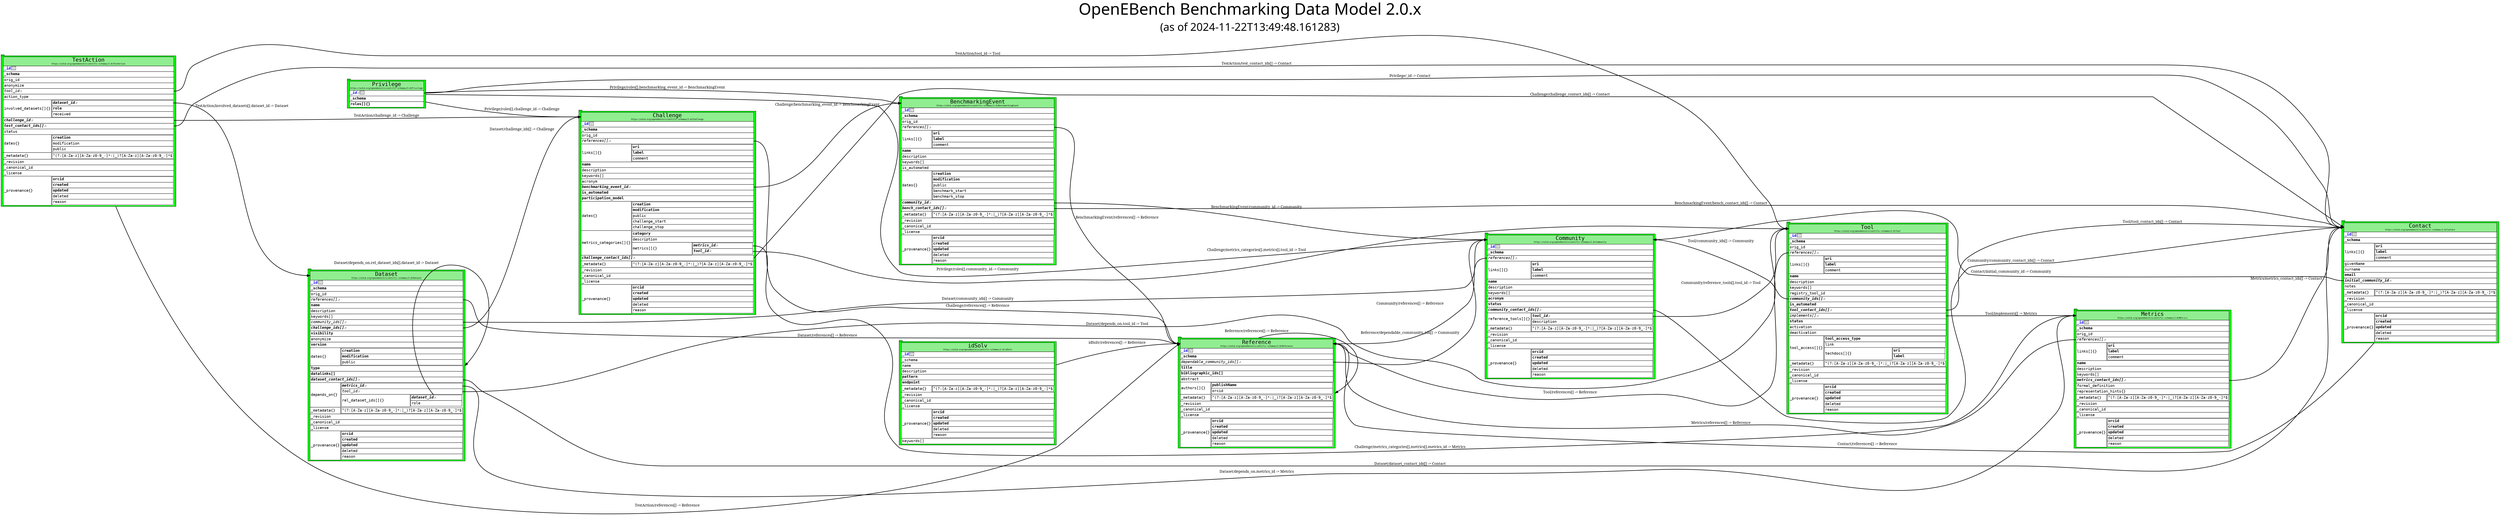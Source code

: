 
digraph schemas {
	graph[ rankdir=LR, ranksep=2, fontsize=60, fontname="Sans-Serif", labelloc=t, label=< OpenEBench Benchmarking Data Model 2.0.x <br/> <font point-size="40">(as of 2024-11-22T13:49:48.161283)</font> >  ];
	node [shape=tab, style=filled, fillcolor="green"];
	edge [penwidth=2, fontname="Serif"];
	s0 [tooltip=<Bibliographic reference concept (OpenEBench Benchmarking Data Model schemas)> label=<

<FONT FACE="Monospace">
<TABLE BORDER="0" CELLBORDER="1" CELLSPACING="0" BGCOLOR="white">
	<TR>
		<TD COLSPAN="2" ALIGN="CENTER" PORT="schema" BGCOLOR="lightgreen"><FONT POINT-SIZE="20">Reference</FONT><BR/><FONT POINT-SIZE="8">https://w3id.org/openebench/scientific-schemas/2.0/Reference</FONT></TD>
	</TR>
	<TR>
		<TD ALIGN="LEFT" PORT="a6526f25fbdfbb2678bba3fbc087623f3edb7400" COLSPAN="2"><B><FONT COLOR="BLUE">_id</FONT></B>🔑</TD>

	</TR>
	<TR>
		<TD ALIGN="LEFT" PORT="897345305386c908195d73766146bf456c4afa73" COLSPAN="2"><B>_schema</B></TD>

	</TR>
	<TR>
		<TD ALIGN="LEFT" PORT="a0d43225dbaf165d330ad402c94c9e952bc94d1a" COLSPAN="2"><I>dependable_community_ids[]</I>⎇</TD>

	</TR>
	<TR>
		<TD ALIGN="LEFT" PORT="3c6de1b7dd91465d437ef415f94f36afc1fbc8a8" COLSPAN="2"><B>title</B></TD>

	</TR>
	<TR>
		<TD ALIGN="LEFT" PORT="bc0e6cb7503293bbf803d489cf582132e8a9ddc3" COLSPAN="2"><B>bibliographic_ids[]</B></TD>

	</TR>
	<TR>
		<TD ALIGN="LEFT" PORT="ec3ec33367ae71405e35bd1b8b9135d59e173c1a" COLSPAN="2">abstract</TD>

	</TR>
	<TR>

		<TD ALIGN="LEFT" PORT="9ed5229656b1a6f69aa66ee2f158ee85f18884e3">authors[]{}</TD>
		<TD BORDER="0"><TABLE BORDER="0" CELLBORDER="1" CELLSPACING="0">
	<TR>
		<TD ALIGN="LEFT" PORT="052c82ab05b81fa4f9dd9d53750003d1e5f55766" COLSPAN="2"><B>publishName</B></TD>

	</TR>
	<TR>
		<TD ALIGN="LEFT" PORT="414a83723f786bf2e288175e502db453fa6ec3a2" COLSPAN="2">orcid</TD>
	</TR>
</TABLE></TD>

	</TR>
	<TR>

		<TD ALIGN="LEFT" PORT="f9c3cd13a7594ae0b3e7c5f757c69c929cc7935d">_metadata{}</TD>
		<TD BORDER="0"><TABLE BORDER="0" CELLBORDER="1" CELLSPACING="0">
	<TR>
		<TD ALIGN="LEFT" PORT="3145037cf1c7a0f1e063153c1edcfff754bdd957" COLSPAN="2">^(?:[A-Za-z][A-Za-z0-9_-]*:|_)?[A-Za-z][A-Za-z0-9_-]*$</TD>
	</TR>
</TABLE></TD>

	</TR>
	<TR>
		<TD ALIGN="LEFT" PORT="b793814e4536ca66c5b8378ac8255eb00347942f" COLSPAN="2">_revision</TD>

	</TR>
	<TR>
		<TD ALIGN="LEFT" PORT="abeca793c5a7d6f7ba865a1e52981b8f286608d7" COLSPAN="2">_canonical_id</TD>

	</TR>
	<TR>
		<TD ALIGN="LEFT" PORT="6583064e7b505b87112276e4c74c86f5af0e5a7f" COLSPAN="2">_license</TD>

	</TR>
	<TR>

		<TD ALIGN="LEFT" PORT="4c6690a6b373763f837e9fbc69fe8ee9c3547e91">_provenance{}</TD>
		<TD BORDER="0"><TABLE BORDER="0" CELLBORDER="1" CELLSPACING="0">
	<TR>
		<TD ALIGN="LEFT" PORT="78ea90d5695fac96110e370d940efdb3000c3410" COLSPAN="2"><B>orcid</B></TD>

	</TR>
	<TR>
		<TD ALIGN="LEFT" PORT="edd01c8eef46db0a59c84980900c442c70f73b53" COLSPAN="2"><B>created</B></TD>

	</TR>
	<TR>
		<TD ALIGN="LEFT" PORT="f375f932c65a2516d11ffc073288ed6826438d2a" COLSPAN="2"><B>updated</B></TD>

	</TR>
	<TR>
		<TD ALIGN="LEFT" PORT="464e55d7e9c290f0eafa681ce46c6680e2c95c3c" COLSPAN="2">deleted</TD>

	</TR>
	<TR>
		<TD ALIGN="LEFT" PORT="1ff0d275b236e304b8fa8eb59ea5626f7c2071c6" COLSPAN="2">reason</TD>
	</TR>
</TABLE></TD>
	</TR>
</TABLE></FONT>
>];
	s1 [tooltip=<Dataset concept (OpenEBench Benchmarking Data Model schemas)> label=<

<FONT FACE="Monospace">
<TABLE BORDER="0" CELLBORDER="1" CELLSPACING="0" BGCOLOR="white">
	<TR>
		<TD COLSPAN="2" ALIGN="CENTER" PORT="schema" BGCOLOR="lightgreen"><FONT POINT-SIZE="20">Dataset</FONT><BR/><FONT POINT-SIZE="8">https://w3id.org/openebench/scientific-schemas/2.0/Dataset</FONT></TD>
	</TR>
	<TR>
		<TD ALIGN="LEFT" PORT="a6526f25fbdfbb2678bba3fbc087623f3edb7400" COLSPAN="2"><B><FONT COLOR="BLUE">_id</FONT></B>🔑</TD>

	</TR>
	<TR>
		<TD ALIGN="LEFT" PORT="897345305386c908195d73766146bf456c4afa73" COLSPAN="2"><B>_schema</B></TD>

	</TR>
	<TR>
		<TD ALIGN="LEFT" PORT="30441c468f1d2488efd5ee127d43ef666d4d9bb0" COLSPAN="2">orig_id</TD>

	</TR>
	<TR>
		<TD ALIGN="LEFT" PORT="c39a15eca335bf7d46851d0191f072729b2dc3ba" COLSPAN="2"><I>references[]</I>⎇</TD>

	</TR>
	<TR>
		<TD ALIGN="LEFT" PORT="6ae999552a0d2dca14d62e2bc8b764d377b1dd6c" COLSPAN="2"><B>name</B></TD>

	</TR>
	<TR>
		<TD ALIGN="LEFT" PORT="cb329146a0dd0d566b0628744d67936558741ffa" COLSPAN="2">description</TD>

	</TR>
	<TR>
		<TD ALIGN="LEFT" PORT="e7a192d252351f64694d9a66ffeda6a1ed5d8869" COLSPAN="2">keywords[]</TD>

	</TR>
	<TR>
		<TD ALIGN="LEFT" PORT="a000d7838c58386e5ce0aa9bd1ed6e31945af038" COLSPAN="2"><I>community_ids[]</I>⎇</TD>

	</TR>
	<TR>
		<TD ALIGN="LEFT" PORT="c71e19113ad60db1f60739e65eb2e50b33abbace" COLSPAN="2"><B><I>challenge_ids[]</I></B>⎇</TD>

	</TR>
	<TR>
		<TD ALIGN="LEFT" PORT="70ef4adb6243a8757f5ac77a5cae9a726f406b98" COLSPAN="2"><B>visibility</B></TD>

	</TR>
	<TR>
		<TD ALIGN="LEFT" PORT="ebc418d023d1bedf828eadae2fcb62daf74df7cf" COLSPAN="2">anonymize</TD>

	</TR>
	<TR>
		<TD ALIGN="LEFT" PORT="c692273deb2772da307ffe37041fef77bf4baa97" COLSPAN="2"><B>version</B></TD>

	</TR>
	<TR>

		<TD ALIGN="LEFT" PORT="c09a2565eb3e551d0b33b3f5111b7fd0b90263f4">dates{}</TD>
		<TD BORDER="0"><TABLE BORDER="0" CELLBORDER="1" CELLSPACING="0">
	<TR>
		<TD ALIGN="LEFT" PORT="9b2aac80fdd03e80812740a9017e10253aee4315" COLSPAN="2"><B>creation</B></TD>

	</TR>
	<TR>
		<TD ALIGN="LEFT" PORT="a273fcca90b9effb5bf6a680e3cc8fdd024e5b14" COLSPAN="2"><B>modification</B></TD>

	</TR>
	<TR>
		<TD ALIGN="LEFT" PORT="bf8ff3c4a7e587f7ff90b6421810365bf58a078f" COLSPAN="2">public</TD>
	</TR>
</TABLE></TD>

	</TR>
	<TR>
		<TD ALIGN="LEFT" PORT="d0a3e7f81a9885e99049d1cae0336d269d5e47a9" COLSPAN="2"><B>type</B></TD>

	</TR>
	<TR>
		<TD ALIGN="LEFT" PORT="742808d5247eb4fc92e35717d5ff302cb6ee73ac" COLSPAN="2"><B>datalinks[]</B></TD>

	</TR>
	<TR>
		<TD ALIGN="LEFT" PORT="8b432edbbabc899fd0876bd36b7a73e9ec64a259" COLSPAN="2"><B><I>dataset_contact_ids[]</I></B>⎇</TD>

	</TR>
	<TR>

		<TD ALIGN="LEFT" PORT="0cb4f09a238f2a12115366c6de3f3a20d777cc6c">depends_on{}</TD>
		<TD BORDER="0"><TABLE BORDER="0" CELLBORDER="1" CELLSPACING="0">
	<TR>
		<TD ALIGN="LEFT" PORT="8a3e7ca7c2ed848734f80584b6ee62dc2b2bea55" COLSPAN="2"><B><I>metrics_id</I></B>⎇</TD>

	</TR>
	<TR>
		<TD ALIGN="LEFT" PORT="17e6cf4775729bf7dc0194921b0bb931400b2b28" COLSPAN="2"><I>tool_id</I>⎇</TD>

	</TR>
	<TR>

		<TD ALIGN="LEFT" PORT="4c0bb05a2c9a75e6e9c6cfe50118b7dc266a042c">rel_dataset_ids[]{}</TD>
		<TD BORDER="0"><TABLE BORDER="0" CELLBORDER="1" CELLSPACING="0">
	<TR>
		<TD ALIGN="LEFT" PORT="6cf5d36b3e1d9f63cfb89f7f2e63933d27ffbc21" COLSPAN="2"><B><I>dataset_id</I></B>⎇</TD>

	</TR>
	<TR>
		<TD ALIGN="LEFT" PORT="f259d888cf0cd2cae7d180777354c6e0399ae25b" COLSPAN="2">role</TD>
	</TR>
</TABLE></TD>
	</TR>
</TABLE></TD>

	</TR>
	<TR>

		<TD ALIGN="LEFT" PORT="f9c3cd13a7594ae0b3e7c5f757c69c929cc7935d">_metadata{}</TD>
		<TD BORDER="0"><TABLE BORDER="0" CELLBORDER="1" CELLSPACING="0">
	<TR>
		<TD ALIGN="LEFT" PORT="3145037cf1c7a0f1e063153c1edcfff754bdd957" COLSPAN="2">^(?:[A-Za-z][A-Za-z0-9_-]*:|_)?[A-Za-z][A-Za-z0-9_-]*$</TD>
	</TR>
</TABLE></TD>

	</TR>
	<TR>
		<TD ALIGN="LEFT" PORT="b793814e4536ca66c5b8378ac8255eb00347942f" COLSPAN="2">_revision</TD>

	</TR>
	<TR>
		<TD ALIGN="LEFT" PORT="abeca793c5a7d6f7ba865a1e52981b8f286608d7" COLSPAN="2">_canonical_id</TD>

	</TR>
	<TR>
		<TD ALIGN="LEFT" PORT="6583064e7b505b87112276e4c74c86f5af0e5a7f" COLSPAN="2">_license</TD>

	</TR>
	<TR>

		<TD ALIGN="LEFT" PORT="4c6690a6b373763f837e9fbc69fe8ee9c3547e91">_provenance{}</TD>
		<TD BORDER="0"><TABLE BORDER="0" CELLBORDER="1" CELLSPACING="0">
	<TR>
		<TD ALIGN="LEFT" PORT="78ea90d5695fac96110e370d940efdb3000c3410" COLSPAN="2"><B>orcid</B></TD>

	</TR>
	<TR>
		<TD ALIGN="LEFT" PORT="edd01c8eef46db0a59c84980900c442c70f73b53" COLSPAN="2"><B>created</B></TD>

	</TR>
	<TR>
		<TD ALIGN="LEFT" PORT="f375f932c65a2516d11ffc073288ed6826438d2a" COLSPAN="2"><B>updated</B></TD>

	</TR>
	<TR>
		<TD ALIGN="LEFT" PORT="464e55d7e9c290f0eafa681ce46c6680e2c95c3c" COLSPAN="2">deleted</TD>

	</TR>
	<TR>
		<TD ALIGN="LEFT" PORT="1ff0d275b236e304b8fa8eb59ea5626f7c2071c6" COLSPAN="2">reason</TD>
	</TR>
</TABLE></TD>
	</TR>
</TABLE></FONT>
>];
	s2 [tooltip=<Abstract definition of any operation (implemented by a Tool) applied to a dataset> label=<

<FONT FACE="Monospace">
<TABLE BORDER="0" CELLBORDER="1" CELLSPACING="0" BGCOLOR="white">
	<TR>
		<TD COLSPAN="2" ALIGN="CENTER" PORT="schema" BGCOLOR="lightgreen"><FONT POINT-SIZE="20">Metrics</FONT><BR/><FONT POINT-SIZE="8">https://w3id.org/openebench/scientific-schemas/2.0/Metrics</FONT></TD>
	</TR>
	<TR>
		<TD ALIGN="LEFT" PORT="a6526f25fbdfbb2678bba3fbc087623f3edb7400" COLSPAN="2"><B><FONT COLOR="BLUE">_id</FONT></B>🔑</TD>

	</TR>
	<TR>
		<TD ALIGN="LEFT" PORT="897345305386c908195d73766146bf456c4afa73" COLSPAN="2"><B>_schema</B></TD>

	</TR>
	<TR>
		<TD ALIGN="LEFT" PORT="30441c468f1d2488efd5ee127d43ef666d4d9bb0" COLSPAN="2">orig_id</TD>

	</TR>
	<TR>
		<TD ALIGN="LEFT" PORT="c39a15eca335bf7d46851d0191f072729b2dc3ba" COLSPAN="2"><I>references[]</I>⎇</TD>

	</TR>
	<TR>

		<TD ALIGN="LEFT" PORT="76e907d22e6b4cd156a7680ff8dc2c10ed546ec0">links[]{}</TD>
		<TD BORDER="0"><TABLE BORDER="0" CELLBORDER="1" CELLSPACING="0">
	<TR>
		<TD ALIGN="LEFT" PORT="14a00c6ca3af63c1956875e601d78b382b865b4b" COLSPAN="2"><B>uri</B></TD>

	</TR>
	<TR>
		<TD ALIGN="LEFT" PORT="28a92bc708df9017bf774eeafecf6829f78e0509" COLSPAN="2"><B>label</B></TD>

	</TR>
	<TR>
		<TD ALIGN="LEFT" PORT="3fbe026d736e62987cbc9300bfcfe3af67ed0fa9" COLSPAN="2">comment</TD>
	</TR>
</TABLE></TD>

	</TR>
	<TR>
		<TD ALIGN="LEFT" PORT="6ae999552a0d2dca14d62e2bc8b764d377b1dd6c" COLSPAN="2"><B>name</B></TD>

	</TR>
	<TR>
		<TD ALIGN="LEFT" PORT="cb329146a0dd0d566b0628744d67936558741ffa" COLSPAN="2">description</TD>

	</TR>
	<TR>
		<TD ALIGN="LEFT" PORT="e7a192d252351f64694d9a66ffeda6a1ed5d8869" COLSPAN="2">keywords[]</TD>

	</TR>
	<TR>
		<TD ALIGN="LEFT" PORT="fdc4dabd062fc123464af2b8a1cb25aef1b341e2" COLSPAN="2"><B><I>metrics_contact_ids[]</I></B>⎇</TD>

	</TR>
	<TR>
		<TD ALIGN="LEFT" PORT="14bcc98c6a93ea880229b6c152855b8054de2301" COLSPAN="2">formal_definition</TD>

	</TR>
	<TR>
		<TD ALIGN="LEFT" PORT="55d1bf45c8de9ee16f3a3199935c017c6781f420" COLSPAN="2">representation_hints{}</TD>

	</TR>
	<TR>

		<TD ALIGN="LEFT" PORT="f9c3cd13a7594ae0b3e7c5f757c69c929cc7935d">_metadata{}</TD>
		<TD BORDER="0"><TABLE BORDER="0" CELLBORDER="1" CELLSPACING="0">
	<TR>
		<TD ALIGN="LEFT" PORT="3145037cf1c7a0f1e063153c1edcfff754bdd957" COLSPAN="2">^(?:[A-Za-z][A-Za-z0-9_-]*:|_)?[A-Za-z][A-Za-z0-9_-]*$</TD>
	</TR>
</TABLE></TD>

	</TR>
	<TR>
		<TD ALIGN="LEFT" PORT="b793814e4536ca66c5b8378ac8255eb00347942f" COLSPAN="2">_revision</TD>

	</TR>
	<TR>
		<TD ALIGN="LEFT" PORT="abeca793c5a7d6f7ba865a1e52981b8f286608d7" COLSPAN="2">_canonical_id</TD>

	</TR>
	<TR>
		<TD ALIGN="LEFT" PORT="6583064e7b505b87112276e4c74c86f5af0e5a7f" COLSPAN="2">_license</TD>

	</TR>
	<TR>

		<TD ALIGN="LEFT" PORT="4c6690a6b373763f837e9fbc69fe8ee9c3547e91">_provenance{}</TD>
		<TD BORDER="0"><TABLE BORDER="0" CELLBORDER="1" CELLSPACING="0">
	<TR>
		<TD ALIGN="LEFT" PORT="78ea90d5695fac96110e370d940efdb3000c3410" COLSPAN="2"><B>orcid</B></TD>

	</TR>
	<TR>
		<TD ALIGN="LEFT" PORT="edd01c8eef46db0a59c84980900c442c70f73b53" COLSPAN="2"><B>created</B></TD>

	</TR>
	<TR>
		<TD ALIGN="LEFT" PORT="f375f932c65a2516d11ffc073288ed6826438d2a" COLSPAN="2"><B>updated</B></TD>

	</TR>
	<TR>
		<TD ALIGN="LEFT" PORT="464e55d7e9c290f0eafa681ce46c6680e2c95c3c" COLSPAN="2">deleted</TD>

	</TR>
	<TR>
		<TD ALIGN="LEFT" PORT="1ff0d275b236e304b8fa8eb59ea5626f7c2071c6" COLSPAN="2">reason</TD>
	</TR>
</TABLE></TD>
	</TR>
</TABLE></FONT>
>];
	s3 [tooltip=<Test Action concept (OpenEBench Benchmarking Data Model schemas)> label=<

<FONT FACE="Monospace">
<TABLE BORDER="0" CELLBORDER="1" CELLSPACING="0" BGCOLOR="white">
	<TR>
		<TD COLSPAN="2" ALIGN="CENTER" PORT="schema" BGCOLOR="lightgreen"><FONT POINT-SIZE="20">TestAction</FONT><BR/><FONT POINT-SIZE="8">https://w3id.org/openebench/scientific-schemas/2.0/TestAction</FONT></TD>
	</TR>
	<TR>
		<TD ALIGN="LEFT" PORT="a6526f25fbdfbb2678bba3fbc087623f3edb7400" COLSPAN="2"><B><FONT COLOR="BLUE">_id</FONT></B>🔑</TD>

	</TR>
	<TR>
		<TD ALIGN="LEFT" PORT="897345305386c908195d73766146bf456c4afa73" COLSPAN="2"><B>_schema</B></TD>

	</TR>
	<TR>
		<TD ALIGN="LEFT" PORT="30441c468f1d2488efd5ee127d43ef666d4d9bb0" COLSPAN="2">orig_id</TD>

	</TR>
	<TR>
		<TD ALIGN="LEFT" PORT="ebc418d023d1bedf828eadae2fcb62daf74df7cf" COLSPAN="2">anonymize</TD>

	</TR>
	<TR>
		<TD ALIGN="LEFT" PORT="3bf5b1016a384916073184f99b79e30358e17b70" COLSPAN="2"><I>tool_id</I>⎇</TD>

	</TR>
	<TR>
		<TD ALIGN="LEFT" PORT="11db75ea5697b4c806aedc073928a98e8dff594c" COLSPAN="2">action_type</TD>

	</TR>
	<TR>

		<TD ALIGN="LEFT" PORT="40ae789c4550f9b85e680d7427d955c7b07a2640">involved_datasets[]{}</TD>
		<TD BORDER="0"><TABLE BORDER="0" CELLBORDER="1" CELLSPACING="0">
	<TR>
		<TD ALIGN="LEFT" PORT="f4efc1aa77f68666528083fa796defcaad240e80" COLSPAN="2"><B><I>dataset_id</I></B>⎇</TD>

	</TR>
	<TR>
		<TD ALIGN="LEFT" PORT="a99108dd53cbbd93ea1483bd71065daa763ad3f7" COLSPAN="2"><B>role</B></TD>

	</TR>
	<TR>
		<TD ALIGN="LEFT" PORT="857de86cfac68053cf270ccea1c444bf5a21ab25" COLSPAN="2">received</TD>
	</TR>
</TABLE></TD>

	</TR>
	<TR>
		<TD ALIGN="LEFT" PORT="5f31455ad09ea6a836a06871b7ac59e8ea30cacd" COLSPAN="2"><B><I>challenge_id</I></B>⎇</TD>

	</TR>
	<TR>
		<TD ALIGN="LEFT" PORT="d92969e34debec47c6d4cf68a9207a242e093722" COLSPAN="2"><B><I>test_contact_ids[]</I></B>⎇</TD>

	</TR>
	<TR>
		<TD ALIGN="LEFT" PORT="48a3661d846478fa991a825ebd10b78671444b5b" COLSPAN="2">status</TD>

	</TR>
	<TR>

		<TD ALIGN="LEFT" PORT="c09a2565eb3e551d0b33b3f5111b7fd0b90263f4">dates{}</TD>
		<TD BORDER="0"><TABLE BORDER="0" CELLBORDER="1" CELLSPACING="0">
	<TR>
		<TD ALIGN="LEFT" PORT="9b2aac80fdd03e80812740a9017e10253aee4315" COLSPAN="2"><B>creation</B></TD>

	</TR>
	<TR>
		<TD ALIGN="LEFT" PORT="a273fcca90b9effb5bf6a680e3cc8fdd024e5b14" COLSPAN="2">modification</TD>

	</TR>
	<TR>
		<TD ALIGN="LEFT" PORT="bf8ff3c4a7e587f7ff90b6421810365bf58a078f" COLSPAN="2">public</TD>
	</TR>
</TABLE></TD>

	</TR>
	<TR>

		<TD ALIGN="LEFT" PORT="f9c3cd13a7594ae0b3e7c5f757c69c929cc7935d">_metadata{}</TD>
		<TD BORDER="0"><TABLE BORDER="0" CELLBORDER="1" CELLSPACING="0">
	<TR>
		<TD ALIGN="LEFT" PORT="3145037cf1c7a0f1e063153c1edcfff754bdd957" COLSPAN="2">^(?:[A-Za-z][A-Za-z0-9_-]*:|_)?[A-Za-z][A-Za-z0-9_-]*$</TD>
	</TR>
</TABLE></TD>

	</TR>
	<TR>
		<TD ALIGN="LEFT" PORT="b793814e4536ca66c5b8378ac8255eb00347942f" COLSPAN="2">_revision</TD>

	</TR>
	<TR>
		<TD ALIGN="LEFT" PORT="abeca793c5a7d6f7ba865a1e52981b8f286608d7" COLSPAN="2">_canonical_id</TD>

	</TR>
	<TR>
		<TD ALIGN="LEFT" PORT="6583064e7b505b87112276e4c74c86f5af0e5a7f" COLSPAN="2">_license</TD>

	</TR>
	<TR>

		<TD ALIGN="LEFT" PORT="4c6690a6b373763f837e9fbc69fe8ee9c3547e91">_provenance{}</TD>
		<TD BORDER="0"><TABLE BORDER="0" CELLBORDER="1" CELLSPACING="0">
	<TR>
		<TD ALIGN="LEFT" PORT="78ea90d5695fac96110e370d940efdb3000c3410" COLSPAN="2"><B>orcid</B></TD>

	</TR>
	<TR>
		<TD ALIGN="LEFT" PORT="edd01c8eef46db0a59c84980900c442c70f73b53" COLSPAN="2"><B>created</B></TD>

	</TR>
	<TR>
		<TD ALIGN="LEFT" PORT="f375f932c65a2516d11ffc073288ed6826438d2a" COLSPAN="2"><B>updated</B></TD>

	</TR>
	<TR>
		<TD ALIGN="LEFT" PORT="464e55d7e9c290f0eafa681ce46c6680e2c95c3c" COLSPAN="2">deleted</TD>

	</TR>
	<TR>
		<TD ALIGN="LEFT" PORT="1ff0d275b236e304b8fa8eb59ea5626f7c2071c6" COLSPAN="2">reason</TD>
	</TR>
</TABLE></TD>
	</TR>
</TABLE></FONT>
>];
	s4 [tooltip=<Tool concept (OpenEBench Benchmarking Data Model schemas)> label=<

<FONT FACE="Monospace">
<TABLE BORDER="0" CELLBORDER="1" CELLSPACING="0" BGCOLOR="white">
	<TR>
		<TD COLSPAN="2" ALIGN="CENTER" PORT="schema" BGCOLOR="lightgreen"><FONT POINT-SIZE="20">Tool</FONT><BR/><FONT POINT-SIZE="8">https://w3id.org/openebench/scientific-schemas/2.0/Tool</FONT></TD>
	</TR>
	<TR>
		<TD ALIGN="LEFT" PORT="a6526f25fbdfbb2678bba3fbc087623f3edb7400" COLSPAN="2"><B><FONT COLOR="BLUE">_id</FONT></B>🔑</TD>

	</TR>
	<TR>
		<TD ALIGN="LEFT" PORT="897345305386c908195d73766146bf456c4afa73" COLSPAN="2"><B>_schema</B></TD>

	</TR>
	<TR>
		<TD ALIGN="LEFT" PORT="30441c468f1d2488efd5ee127d43ef666d4d9bb0" COLSPAN="2">orig_id</TD>

	</TR>
	<TR>
		<TD ALIGN="LEFT" PORT="c39a15eca335bf7d46851d0191f072729b2dc3ba" COLSPAN="2"><I>references[]</I>⎇</TD>

	</TR>
	<TR>

		<TD ALIGN="LEFT" PORT="76e907d22e6b4cd156a7680ff8dc2c10ed546ec0">links[]{}</TD>
		<TD BORDER="0"><TABLE BORDER="0" CELLBORDER="1" CELLSPACING="0">
	<TR>
		<TD ALIGN="LEFT" PORT="14a00c6ca3af63c1956875e601d78b382b865b4b" COLSPAN="2"><B>uri</B></TD>

	</TR>
	<TR>
		<TD ALIGN="LEFT" PORT="28a92bc708df9017bf774eeafecf6829f78e0509" COLSPAN="2"><B>label</B></TD>

	</TR>
	<TR>
		<TD ALIGN="LEFT" PORT="3fbe026d736e62987cbc9300bfcfe3af67ed0fa9" COLSPAN="2">comment</TD>
	</TR>
</TABLE></TD>

	</TR>
	<TR>
		<TD ALIGN="LEFT" PORT="6ae999552a0d2dca14d62e2bc8b764d377b1dd6c" COLSPAN="2"><B>name</B></TD>

	</TR>
	<TR>
		<TD ALIGN="LEFT" PORT="cb329146a0dd0d566b0628744d67936558741ffa" COLSPAN="2">description</TD>

	</TR>
	<TR>
		<TD ALIGN="LEFT" PORT="e7a192d252351f64694d9a66ffeda6a1ed5d8869" COLSPAN="2">keywords[]</TD>

	</TR>
	<TR>
		<TD ALIGN="LEFT" PORT="802f9f2cf80dec7c8a7d7d2299a674888849a2c0" COLSPAN="2">registry_tool_id</TD>

	</TR>
	<TR>
		<TD ALIGN="LEFT" PORT="a000d7838c58386e5ce0aa9bd1ed6e31945af038" COLSPAN="2"><B><I>community_ids[]</I></B>⎇</TD>

	</TR>
	<TR>
		<TD ALIGN="LEFT" PORT="5c61576919673ef2a5627e0a791a093d46ccc868" COLSPAN="2"><B>is_automated</B></TD>

	</TR>
	<TR>
		<TD ALIGN="LEFT" PORT="3185f78d03b48ce4999d6e2871efc649d82630ab" COLSPAN="2"><B><I>tool_contact_ids[]</I></B>⎇</TD>

	</TR>
	<TR>
		<TD ALIGN="LEFT" PORT="eb117b356e7decd6b2d37cdfa974b25fdc920286" COLSPAN="2"><I>implements[]</I>⎇</TD>

	</TR>
	<TR>
		<TD ALIGN="LEFT" PORT="48a3661d846478fa991a825ebd10b78671444b5b" COLSPAN="2"><B>status</B></TD>

	</TR>
	<TR>
		<TD ALIGN="LEFT" PORT="6d183114493d1d4647e348df3e7c7aa0d05fa9db" COLSPAN="2">activation</TD>

	</TR>
	<TR>
		<TD ALIGN="LEFT" PORT="9ef4eb1e8a3ad2a645710bc45ad1d5b87d71d693" COLSPAN="2">deactivation</TD>

	</TR>
	<TR>

		<TD ALIGN="LEFT" PORT="e8d857268722de107b6ce542594561fe36ae346b">tool_access[]{}</TD>
		<TD BORDER="0"><TABLE BORDER="0" CELLBORDER="1" CELLSPACING="0">
	<TR>
		<TD ALIGN="LEFT" PORT="aee159f9553f533021d5fdaae9e397020e73bd1e" COLSPAN="2"><B>tool_access_type</B></TD>

	</TR>
	<TR>
		<TD ALIGN="LEFT" PORT="895a2ca9e60b90998e931f71cd0126ec9ee0015a" COLSPAN="2">link</TD>

	</TR>
	<TR>

		<TD ALIGN="LEFT" PORT="8671fc88acb32db4c0dee665a0eca72523ed10e2">techdocs[]{}</TD>
		<TD BORDER="0"><TABLE BORDER="0" CELLBORDER="1" CELLSPACING="0">
	<TR>
		<TD ALIGN="LEFT" PORT="bed52b4251fc52d5c91df077858205f13acce395" COLSPAN="2"><B>uri</B></TD>

	</TR>
	<TR>
		<TD ALIGN="LEFT" PORT="bb1dfbe911a8bb3e546d41b5be90ec6b8ca5d82c" COLSPAN="2"><B>label</B></TD>
	</TR>
</TABLE></TD>
	</TR>
</TABLE></TD>

	</TR>
	<TR>

		<TD ALIGN="LEFT" PORT="f9c3cd13a7594ae0b3e7c5f757c69c929cc7935d">_metadata{}</TD>
		<TD BORDER="0"><TABLE BORDER="0" CELLBORDER="1" CELLSPACING="0">
	<TR>
		<TD ALIGN="LEFT" PORT="3145037cf1c7a0f1e063153c1edcfff754bdd957" COLSPAN="2">^(?:[A-Za-z][A-Za-z0-9_-]*:|_)?[A-Za-z][A-Za-z0-9_-]*$</TD>
	</TR>
</TABLE></TD>

	</TR>
	<TR>
		<TD ALIGN="LEFT" PORT="b793814e4536ca66c5b8378ac8255eb00347942f" COLSPAN="2">_revision</TD>

	</TR>
	<TR>
		<TD ALIGN="LEFT" PORT="abeca793c5a7d6f7ba865a1e52981b8f286608d7" COLSPAN="2">_canonical_id</TD>

	</TR>
	<TR>
		<TD ALIGN="LEFT" PORT="6583064e7b505b87112276e4c74c86f5af0e5a7f" COLSPAN="2">_license</TD>

	</TR>
	<TR>

		<TD ALIGN="LEFT" PORT="4c6690a6b373763f837e9fbc69fe8ee9c3547e91">_provenance{}</TD>
		<TD BORDER="0"><TABLE BORDER="0" CELLBORDER="1" CELLSPACING="0">
	<TR>
		<TD ALIGN="LEFT" PORT="78ea90d5695fac96110e370d940efdb3000c3410" COLSPAN="2"><B>orcid</B></TD>

	</TR>
	<TR>
		<TD ALIGN="LEFT" PORT="edd01c8eef46db0a59c84980900c442c70f73b53" COLSPAN="2"><B>created</B></TD>

	</TR>
	<TR>
		<TD ALIGN="LEFT" PORT="f375f932c65a2516d11ffc073288ed6826438d2a" COLSPAN="2"><B>updated</B></TD>

	</TR>
	<TR>
		<TD ALIGN="LEFT" PORT="464e55d7e9c290f0eafa681ce46c6680e2c95c3c" COLSPAN="2">deleted</TD>

	</TR>
	<TR>
		<TD ALIGN="LEFT" PORT="1ff0d275b236e304b8fa8eb59ea5626f7c2071c6" COLSPAN="2">reason</TD>
	</TR>
</TABLE></TD>
	</TR>
</TABLE></FONT>
>];
	s5 [tooltip=<Community concept (OpenEBench Benchmarking Data Model schemas)> label=<

<FONT FACE="Monospace">
<TABLE BORDER="0" CELLBORDER="1" CELLSPACING="0" BGCOLOR="white">
	<TR>
		<TD COLSPAN="2" ALIGN="CENTER" PORT="schema" BGCOLOR="lightgreen"><FONT POINT-SIZE="20">Community</FONT><BR/><FONT POINT-SIZE="8">https://w3id.org/openebench/scientific-schemas/2.0/Community</FONT></TD>
	</TR>
	<TR>
		<TD ALIGN="LEFT" PORT="a6526f25fbdfbb2678bba3fbc087623f3edb7400" COLSPAN="2"><B><FONT COLOR="BLUE">_id</FONT></B>🔑</TD>

	</TR>
	<TR>
		<TD ALIGN="LEFT" PORT="897345305386c908195d73766146bf456c4afa73" COLSPAN="2"><B>_schema</B></TD>

	</TR>
	<TR>
		<TD ALIGN="LEFT" PORT="c39a15eca335bf7d46851d0191f072729b2dc3ba" COLSPAN="2"><I>references[]</I>⎇</TD>

	</TR>
	<TR>

		<TD ALIGN="LEFT" PORT="76e907d22e6b4cd156a7680ff8dc2c10ed546ec0">links[]{}</TD>
		<TD BORDER="0"><TABLE BORDER="0" CELLBORDER="1" CELLSPACING="0">
	<TR>
		<TD ALIGN="LEFT" PORT="14a00c6ca3af63c1956875e601d78b382b865b4b" COLSPAN="2"><B>uri</B></TD>

	</TR>
	<TR>
		<TD ALIGN="LEFT" PORT="28a92bc708df9017bf774eeafecf6829f78e0509" COLSPAN="2"><B>label</B></TD>

	</TR>
	<TR>
		<TD ALIGN="LEFT" PORT="3fbe026d736e62987cbc9300bfcfe3af67ed0fa9" COLSPAN="2">comment</TD>
	</TR>
</TABLE></TD>

	</TR>
	<TR>
		<TD ALIGN="LEFT" PORT="6ae999552a0d2dca14d62e2bc8b764d377b1dd6c" COLSPAN="2"><B>name</B></TD>

	</TR>
	<TR>
		<TD ALIGN="LEFT" PORT="cb329146a0dd0d566b0628744d67936558741ffa" COLSPAN="2">description</TD>

	</TR>
	<TR>
		<TD ALIGN="LEFT" PORT="e7a192d252351f64694d9a66ffeda6a1ed5d8869" COLSPAN="2">keywords[]</TD>

	</TR>
	<TR>
		<TD ALIGN="LEFT" PORT="18b1ec962b2619762af0ec0fed21b2a539c0a2ad" COLSPAN="2"><B>acronym</B></TD>

	</TR>
	<TR>
		<TD ALIGN="LEFT" PORT="48a3661d846478fa991a825ebd10b78671444b5b" COLSPAN="2"><B>status</B></TD>

	</TR>
	<TR>
		<TD ALIGN="LEFT" PORT="82e1f1f38a95723175f781e2e388d68de536caa8" COLSPAN="2"><B><I>community_contact_ids[]</I></B>⎇</TD>

	</TR>
	<TR>

		<TD ALIGN="LEFT" PORT="967540a250ee3d44e8f2b71630e6e357cc8d4721">reference_tools[]{}</TD>
		<TD BORDER="0"><TABLE BORDER="0" CELLBORDER="1" CELLSPACING="0">
	<TR>
		<TD ALIGN="LEFT" PORT="7fb8e6aa319208c147f18cccfa71c0fce40b895f" COLSPAN="2"><B><I>tool_id</I></B>⎇</TD>

	</TR>
	<TR>
		<TD ALIGN="LEFT" PORT="7820dd16bc30a14050bafc0d10b3a255cd132e87" COLSPAN="2">description</TD>
	</TR>
</TABLE></TD>

	</TR>
	<TR>

		<TD ALIGN="LEFT" PORT="f9c3cd13a7594ae0b3e7c5f757c69c929cc7935d">_metadata{}</TD>
		<TD BORDER="0"><TABLE BORDER="0" CELLBORDER="1" CELLSPACING="0">
	<TR>
		<TD ALIGN="LEFT" PORT="3145037cf1c7a0f1e063153c1edcfff754bdd957" COLSPAN="2">^(?:[A-Za-z][A-Za-z0-9_-]*:|_)?[A-Za-z][A-Za-z0-9_-]*$</TD>
	</TR>
</TABLE></TD>

	</TR>
	<TR>
		<TD ALIGN="LEFT" PORT="b793814e4536ca66c5b8378ac8255eb00347942f" COLSPAN="2">_revision</TD>

	</TR>
	<TR>
		<TD ALIGN="LEFT" PORT="abeca793c5a7d6f7ba865a1e52981b8f286608d7" COLSPAN="2">_canonical_id</TD>

	</TR>
	<TR>
		<TD ALIGN="LEFT" PORT="6583064e7b505b87112276e4c74c86f5af0e5a7f" COLSPAN="2">_license</TD>

	</TR>
	<TR>

		<TD ALIGN="LEFT" PORT="4c6690a6b373763f837e9fbc69fe8ee9c3547e91">_provenance{}</TD>
		<TD BORDER="0"><TABLE BORDER="0" CELLBORDER="1" CELLSPACING="0">
	<TR>
		<TD ALIGN="LEFT" PORT="78ea90d5695fac96110e370d940efdb3000c3410" COLSPAN="2"><B>orcid</B></TD>

	</TR>
	<TR>
		<TD ALIGN="LEFT" PORT="edd01c8eef46db0a59c84980900c442c70f73b53" COLSPAN="2"><B>created</B></TD>

	</TR>
	<TR>
		<TD ALIGN="LEFT" PORT="f375f932c65a2516d11ffc073288ed6826438d2a" COLSPAN="2"><B>updated</B></TD>

	</TR>
	<TR>
		<TD ALIGN="LEFT" PORT="464e55d7e9c290f0eafa681ce46c6680e2c95c3c" COLSPAN="2">deleted</TD>

	</TR>
	<TR>
		<TD ALIGN="LEFT" PORT="1ff0d275b236e304b8fa8eb59ea5626f7c2071c6" COLSPAN="2">reason</TD>
	</TR>
</TABLE></TD>
	</TR>
</TABLE></FONT>
>];
	s6 [tooltip=<Contact concept (OpenEBench Benchmarking Data Model schemas)> label=<

<FONT FACE="Monospace">
<TABLE BORDER="0" CELLBORDER="1" CELLSPACING="0" BGCOLOR="white">
	<TR>
		<TD COLSPAN="2" ALIGN="CENTER" PORT="schema" BGCOLOR="lightgreen"><FONT POINT-SIZE="20">Contact</FONT><BR/><FONT POINT-SIZE="8">https://w3id.org/openebench/scientific-schemas/2.0/Contact</FONT></TD>
	</TR>
	<TR>
		<TD ALIGN="LEFT" PORT="a6526f25fbdfbb2678bba3fbc087623f3edb7400" COLSPAN="2"><B><FONT COLOR="BLUE">_id</FONT></B>🔑</TD>

	</TR>
	<TR>
		<TD ALIGN="LEFT" PORT="897345305386c908195d73766146bf456c4afa73" COLSPAN="2"><B>_schema</B></TD>

	</TR>
	<TR>

		<TD ALIGN="LEFT" PORT="76e907d22e6b4cd156a7680ff8dc2c10ed546ec0">links[]{}</TD>
		<TD BORDER="0"><TABLE BORDER="0" CELLBORDER="1" CELLSPACING="0">
	<TR>
		<TD ALIGN="LEFT" PORT="14a00c6ca3af63c1956875e601d78b382b865b4b" COLSPAN="2"><B>uri</B></TD>

	</TR>
	<TR>
		<TD ALIGN="LEFT" PORT="28a92bc708df9017bf774eeafecf6829f78e0509" COLSPAN="2"><B>label</B></TD>

	</TR>
	<TR>
		<TD ALIGN="LEFT" PORT="3fbe026d736e62987cbc9300bfcfe3af67ed0fa9" COLSPAN="2">comment</TD>
	</TR>
</TABLE></TD>

	</TR>
	<TR>
		<TD ALIGN="LEFT" PORT="527029febeff65eb5aa60dab1eb1d2cc6fc2beb9" COLSPAN="2">givenName</TD>

	</TR>
	<TR>
		<TD ALIGN="LEFT" PORT="81854c97713138b21edcb12d27c81e7aa99d57b2" COLSPAN="2">surname</TD>

	</TR>
	<TR>
		<TD ALIGN="LEFT" PORT="a88b7dcd1a9e3e17770bbaa6d7515b31a2d7e85d" COLSPAN="2"><B>email</B></TD>

	</TR>
	<TR>
		<TD ALIGN="LEFT" PORT="6d434383ad0d9a1afc52d2bd95870132e3552de5" COLSPAN="2"><B><I>initial_community_id</I></B>⎇</TD>

	</TR>
	<TR>
		<TD ALIGN="LEFT" PORT="3add7b9612102f2a7dbe4ed4fe886e07e847c24d" COLSPAN="2">notes</TD>

	</TR>
	<TR>

		<TD ALIGN="LEFT" PORT="f9c3cd13a7594ae0b3e7c5f757c69c929cc7935d">_metadata{}</TD>
		<TD BORDER="0"><TABLE BORDER="0" CELLBORDER="1" CELLSPACING="0">
	<TR>
		<TD ALIGN="LEFT" PORT="3145037cf1c7a0f1e063153c1edcfff754bdd957" COLSPAN="2">^(?:[A-Za-z][A-Za-z0-9_-]*:|_)?[A-Za-z][A-Za-z0-9_-]*$</TD>
	</TR>
</TABLE></TD>

	</TR>
	<TR>
		<TD ALIGN="LEFT" PORT="b793814e4536ca66c5b8378ac8255eb00347942f" COLSPAN="2">_revision</TD>

	</TR>
	<TR>
		<TD ALIGN="LEFT" PORT="abeca793c5a7d6f7ba865a1e52981b8f286608d7" COLSPAN="2">_canonical_id</TD>

	</TR>
	<TR>
		<TD ALIGN="LEFT" PORT="6583064e7b505b87112276e4c74c86f5af0e5a7f" COLSPAN="2">_license</TD>

	</TR>
	<TR>

		<TD ALIGN="LEFT" PORT="4c6690a6b373763f837e9fbc69fe8ee9c3547e91">_provenance{}</TD>
		<TD BORDER="0"><TABLE BORDER="0" CELLBORDER="1" CELLSPACING="0">
	<TR>
		<TD ALIGN="LEFT" PORT="78ea90d5695fac96110e370d940efdb3000c3410" COLSPAN="2"><B>orcid</B></TD>

	</TR>
	<TR>
		<TD ALIGN="LEFT" PORT="edd01c8eef46db0a59c84980900c442c70f73b53" COLSPAN="2"><B>created</B></TD>

	</TR>
	<TR>
		<TD ALIGN="LEFT" PORT="f375f932c65a2516d11ffc073288ed6826438d2a" COLSPAN="2"><B>updated</B></TD>

	</TR>
	<TR>
		<TD ALIGN="LEFT" PORT="464e55d7e9c290f0eafa681ce46c6680e2c95c3c" COLSPAN="2">deleted</TD>

	</TR>
	<TR>
		<TD ALIGN="LEFT" PORT="1ff0d275b236e304b8fa8eb59ea5626f7c2071c6" COLSPAN="2">reason</TD>
	</TR>
</TABLE></TD>
	</TR>
</TABLE></FONT>
>];
	s7 [tooltip=<Challenge concept (OpenEBench Benchmarking Data Model schemas)> label=<

<FONT FACE="Monospace">
<TABLE BORDER="0" CELLBORDER="1" CELLSPACING="0" BGCOLOR="white">
	<TR>
		<TD COLSPAN="2" ALIGN="CENTER" PORT="schema" BGCOLOR="lightgreen"><FONT POINT-SIZE="20">Challenge</FONT><BR/><FONT POINT-SIZE="8">https://w3id.org/openebench/scientific-schemas/2.0/Challenge</FONT></TD>
	</TR>
	<TR>
		<TD ALIGN="LEFT" PORT="a6526f25fbdfbb2678bba3fbc087623f3edb7400" COLSPAN="2"><B><FONT COLOR="BLUE">_id</FONT></B>🔑</TD>

	</TR>
	<TR>
		<TD ALIGN="LEFT" PORT="897345305386c908195d73766146bf456c4afa73" COLSPAN="2"><B>_schema</B></TD>

	</TR>
	<TR>
		<TD ALIGN="LEFT" PORT="30441c468f1d2488efd5ee127d43ef666d4d9bb0" COLSPAN="2">orig_id</TD>

	</TR>
	<TR>
		<TD ALIGN="LEFT" PORT="c39a15eca335bf7d46851d0191f072729b2dc3ba" COLSPAN="2"><I>references[]</I>⎇</TD>

	</TR>
	<TR>

		<TD ALIGN="LEFT" PORT="76e907d22e6b4cd156a7680ff8dc2c10ed546ec0">links[]{}</TD>
		<TD BORDER="0"><TABLE BORDER="0" CELLBORDER="1" CELLSPACING="0">
	<TR>
		<TD ALIGN="LEFT" PORT="14a00c6ca3af63c1956875e601d78b382b865b4b" COLSPAN="2"><B>uri</B></TD>

	</TR>
	<TR>
		<TD ALIGN="LEFT" PORT="28a92bc708df9017bf774eeafecf6829f78e0509" COLSPAN="2"><B>label</B></TD>

	</TR>
	<TR>
		<TD ALIGN="LEFT" PORT="3fbe026d736e62987cbc9300bfcfe3af67ed0fa9" COLSPAN="2">comment</TD>
	</TR>
</TABLE></TD>

	</TR>
	<TR>
		<TD ALIGN="LEFT" PORT="6ae999552a0d2dca14d62e2bc8b764d377b1dd6c" COLSPAN="2"><B>name</B></TD>

	</TR>
	<TR>
		<TD ALIGN="LEFT" PORT="cb329146a0dd0d566b0628744d67936558741ffa" COLSPAN="2">description</TD>

	</TR>
	<TR>
		<TD ALIGN="LEFT" PORT="e7a192d252351f64694d9a66ffeda6a1ed5d8869" COLSPAN="2">keywords[]</TD>

	</TR>
	<TR>
		<TD ALIGN="LEFT" PORT="18b1ec962b2619762af0ec0fed21b2a539c0a2ad" COLSPAN="2">acronym</TD>

	</TR>
	<TR>
		<TD ALIGN="LEFT" PORT="dc1123c31cff7870d735084397d1fd206cb0b4d8" COLSPAN="2"><B><I>benchmarking_event_id</I></B>⎇</TD>

	</TR>
	<TR>
		<TD ALIGN="LEFT" PORT="5c61576919673ef2a5627e0a791a093d46ccc868" COLSPAN="2"><B>is_automated</B></TD>

	</TR>
	<TR>
		<TD ALIGN="LEFT" PORT="e9abd97fa8319697aa145539d00ca13288bc36bf" COLSPAN="2"><B>participation_model</B></TD>

	</TR>
	<TR>

		<TD ALIGN="LEFT" PORT="c09a2565eb3e551d0b33b3f5111b7fd0b90263f4">dates{}</TD>
		<TD BORDER="0"><TABLE BORDER="0" CELLBORDER="1" CELLSPACING="0">
	<TR>
		<TD ALIGN="LEFT" PORT="9b2aac80fdd03e80812740a9017e10253aee4315" COLSPAN="2"><B>creation</B></TD>

	</TR>
	<TR>
		<TD ALIGN="LEFT" PORT="a273fcca90b9effb5bf6a680e3cc8fdd024e5b14" COLSPAN="2"><B>modification</B></TD>

	</TR>
	<TR>
		<TD ALIGN="LEFT" PORT="bf8ff3c4a7e587f7ff90b6421810365bf58a078f" COLSPAN="2">public</TD>

	</TR>
	<TR>
		<TD ALIGN="LEFT" PORT="69fd642c95ac4342bfbcbb67d99f1db99ea5453b" COLSPAN="2">challenge_start</TD>

	</TR>
	<TR>
		<TD ALIGN="LEFT" PORT="4d1bd588f2256adc0e8892a08ebf876d071aabb6" COLSPAN="2">challenge_stop</TD>
	</TR>
</TABLE></TD>

	</TR>
	<TR>

		<TD ALIGN="LEFT" PORT="f9587cccacee2ddbc9c34ec9e5bf5ba5cdcbc7e1">metrics_categories[]{}</TD>
		<TD BORDER="0"><TABLE BORDER="0" CELLBORDER="1" CELLSPACING="0">
	<TR>
		<TD ALIGN="LEFT" PORT="ffd293af49e630776a2ffa043a6aabf7fd6f0c20" COLSPAN="2"><B>category</B></TD>

	</TR>
	<TR>
		<TD ALIGN="LEFT" PORT="d634bb0aca79b6e403dcf3febcc6ab6bc745e77e" COLSPAN="2">description</TD>

	</TR>
	<TR>

		<TD ALIGN="LEFT" PORT="a9454e6d7857f8c51f1be5f5b9c85df06382e801">metrics[]{}</TD>
		<TD BORDER="0"><TABLE BORDER="0" CELLBORDER="1" CELLSPACING="0">
	<TR>
		<TD ALIGN="LEFT" PORT="299a1c8f68372ddbdf7fd6771a6cf17462a2d216" COLSPAN="2"><B><I>metrics_id</I></B>⎇</TD>

	</TR>
	<TR>
		<TD ALIGN="LEFT" PORT="859f89ce6eef8a513ee2b567c9201e5e0a9272e1" COLSPAN="2"><B><I>tool_id</I></B>⎇</TD>
	</TR>
</TABLE></TD>
	</TR>
</TABLE></TD>

	</TR>
	<TR>
		<TD ALIGN="LEFT" PORT="b2b98dccf2ef52a52282130b38d891a9ae046965" COLSPAN="2"><B><I>challenge_contact_ids[]</I></B>⎇</TD>

	</TR>
	<TR>

		<TD ALIGN="LEFT" PORT="f9c3cd13a7594ae0b3e7c5f757c69c929cc7935d">_metadata{}</TD>
		<TD BORDER="0"><TABLE BORDER="0" CELLBORDER="1" CELLSPACING="0">
	<TR>
		<TD ALIGN="LEFT" PORT="3145037cf1c7a0f1e063153c1edcfff754bdd957" COLSPAN="2">^(?:[A-Za-z][A-Za-z0-9_-]*:|_)?[A-Za-z][A-Za-z0-9_-]*$</TD>
	</TR>
</TABLE></TD>

	</TR>
	<TR>
		<TD ALIGN="LEFT" PORT="b793814e4536ca66c5b8378ac8255eb00347942f" COLSPAN="2">_revision</TD>

	</TR>
	<TR>
		<TD ALIGN="LEFT" PORT="abeca793c5a7d6f7ba865a1e52981b8f286608d7" COLSPAN="2">_canonical_id</TD>

	</TR>
	<TR>
		<TD ALIGN="LEFT" PORT="6583064e7b505b87112276e4c74c86f5af0e5a7f" COLSPAN="2">_license</TD>

	</TR>
	<TR>

		<TD ALIGN="LEFT" PORT="4c6690a6b373763f837e9fbc69fe8ee9c3547e91">_provenance{}</TD>
		<TD BORDER="0"><TABLE BORDER="0" CELLBORDER="1" CELLSPACING="0">
	<TR>
		<TD ALIGN="LEFT" PORT="78ea90d5695fac96110e370d940efdb3000c3410" COLSPAN="2"><B>orcid</B></TD>

	</TR>
	<TR>
		<TD ALIGN="LEFT" PORT="edd01c8eef46db0a59c84980900c442c70f73b53" COLSPAN="2"><B>created</B></TD>

	</TR>
	<TR>
		<TD ALIGN="LEFT" PORT="f375f932c65a2516d11ffc073288ed6826438d2a" COLSPAN="2"><B>updated</B></TD>

	</TR>
	<TR>
		<TD ALIGN="LEFT" PORT="464e55d7e9c290f0eafa681ce46c6680e2c95c3c" COLSPAN="2">deleted</TD>

	</TR>
	<TR>
		<TD ALIGN="LEFT" PORT="1ff0d275b236e304b8fa8eb59ea5626f7c2071c6" COLSPAN="2">reason</TD>
	</TR>
</TABLE></TD>
	</TR>
</TABLE></FONT>
>];
	s8 [tooltip=<Simple Namespace resolver for CURIE ids (OpenEBench Benchmarking Data Model schemas)> label=<

<FONT FACE="Monospace">
<TABLE BORDER="0" CELLBORDER="1" CELLSPACING="0" BGCOLOR="white">
	<TR>
		<TD COLSPAN="2" ALIGN="CENTER" PORT="schema" BGCOLOR="lightgreen"><FONT POINT-SIZE="20">idSolv</FONT><BR/><FONT POINT-SIZE="8">https://w3id.org/openebench/scientific-schemas/2.0/idSolv</FONT></TD>
	</TR>
	<TR>
		<TD ALIGN="LEFT" PORT="a6526f25fbdfbb2678bba3fbc087623f3edb7400" COLSPAN="2"><B><FONT COLOR="BLUE">_id</FONT></B>🔑</TD>

	</TR>
	<TR>
		<TD ALIGN="LEFT" PORT="897345305386c908195d73766146bf456c4afa73" COLSPAN="2">_schema</TD>

	</TR>
	<TR>
		<TD ALIGN="LEFT" PORT="6ae999552a0d2dca14d62e2bc8b764d377b1dd6c" COLSPAN="2">name</TD>

	</TR>
	<TR>
		<TD ALIGN="LEFT" PORT="cb329146a0dd0d566b0628744d67936558741ffa" COLSPAN="2">description</TD>

	</TR>
	<TR>
		<TD ALIGN="LEFT" PORT="91cc2e927b3bfb1d4477b744f7c70221ddb86ef1" COLSPAN="2"><B>pattern</B></TD>

	</TR>
	<TR>
		<TD ALIGN="LEFT" PORT="e13fe41b5c330dd923da91992ed0cedb7e30960f" COLSPAN="2"><B>endpoint</B></TD>

	</TR>
	<TR>

		<TD ALIGN="LEFT" PORT="f9c3cd13a7594ae0b3e7c5f757c69c929cc7935d">_metadata{}</TD>
		<TD BORDER="0"><TABLE BORDER="0" CELLBORDER="1" CELLSPACING="0">
	<TR>
		<TD ALIGN="LEFT" PORT="3145037cf1c7a0f1e063153c1edcfff754bdd957" COLSPAN="2">^(?:[A-Za-z][A-Za-z0-9_-]*:|_)?[A-Za-z][A-Za-z0-9_-]*$</TD>
	</TR>
</TABLE></TD>

	</TR>
	<TR>
		<TD ALIGN="LEFT" PORT="b793814e4536ca66c5b8378ac8255eb00347942f" COLSPAN="2">_revision</TD>

	</TR>
	<TR>
		<TD ALIGN="LEFT" PORT="abeca793c5a7d6f7ba865a1e52981b8f286608d7" COLSPAN="2">_canonical_id</TD>

	</TR>
	<TR>
		<TD ALIGN="LEFT" PORT="6583064e7b505b87112276e4c74c86f5af0e5a7f" COLSPAN="2">_license</TD>

	</TR>
	<TR>

		<TD ALIGN="LEFT" PORT="4c6690a6b373763f837e9fbc69fe8ee9c3547e91">_provenance{}</TD>
		<TD BORDER="0"><TABLE BORDER="0" CELLBORDER="1" CELLSPACING="0">
	<TR>
		<TD ALIGN="LEFT" PORT="78ea90d5695fac96110e370d940efdb3000c3410" COLSPAN="2"><B>orcid</B></TD>

	</TR>
	<TR>
		<TD ALIGN="LEFT" PORT="edd01c8eef46db0a59c84980900c442c70f73b53" COLSPAN="2"><B>created</B></TD>

	</TR>
	<TR>
		<TD ALIGN="LEFT" PORT="f375f932c65a2516d11ffc073288ed6826438d2a" COLSPAN="2"><B>updated</B></TD>

	</TR>
	<TR>
		<TD ALIGN="LEFT" PORT="464e55d7e9c290f0eafa681ce46c6680e2c95c3c" COLSPAN="2">deleted</TD>

	</TR>
	<TR>
		<TD ALIGN="LEFT" PORT="1ff0d275b236e304b8fa8eb59ea5626f7c2071c6" COLSPAN="2">reason</TD>
	</TR>
</TABLE></TD>

	</TR>
	<TR>
		<TD ALIGN="LEFT" PORT="e7a192d252351f64694d9a66ffeda6a1ed5d8869" COLSPAN="2">keywords[]</TD>
	</TR>
</TABLE></FONT>
>];
	s9 [tooltip=<Benchmarking Event concept (OpenEBench Benchmarking Data Model schemas)> label=<

<FONT FACE="Monospace">
<TABLE BORDER="0" CELLBORDER="1" CELLSPACING="0" BGCOLOR="white">
	<TR>
		<TD COLSPAN="2" ALIGN="CENTER" PORT="schema" BGCOLOR="lightgreen"><FONT POINT-SIZE="20">BenchmarkingEvent</FONT><BR/><FONT POINT-SIZE="8">https://w3id.org/openebench/scientific-schemas/2.0/BenchmarkingEvent</FONT></TD>
	</TR>
	<TR>
		<TD ALIGN="LEFT" PORT="a6526f25fbdfbb2678bba3fbc087623f3edb7400" COLSPAN="2"><B><FONT COLOR="BLUE">_id</FONT></B>🔑</TD>

	</TR>
	<TR>
		<TD ALIGN="LEFT" PORT="897345305386c908195d73766146bf456c4afa73" COLSPAN="2"><B>_schema</B></TD>

	</TR>
	<TR>
		<TD ALIGN="LEFT" PORT="30441c468f1d2488efd5ee127d43ef666d4d9bb0" COLSPAN="2">orig_id</TD>

	</TR>
	<TR>
		<TD ALIGN="LEFT" PORT="c39a15eca335bf7d46851d0191f072729b2dc3ba" COLSPAN="2"><I>references[]</I>⎇</TD>

	</TR>
	<TR>

		<TD ALIGN="LEFT" PORT="76e907d22e6b4cd156a7680ff8dc2c10ed546ec0">links[]{}</TD>
		<TD BORDER="0"><TABLE BORDER="0" CELLBORDER="1" CELLSPACING="0">
	<TR>
		<TD ALIGN="LEFT" PORT="14a00c6ca3af63c1956875e601d78b382b865b4b" COLSPAN="2"><B>uri</B></TD>

	</TR>
	<TR>
		<TD ALIGN="LEFT" PORT="28a92bc708df9017bf774eeafecf6829f78e0509" COLSPAN="2"><B>label</B></TD>

	</TR>
	<TR>
		<TD ALIGN="LEFT" PORT="3fbe026d736e62987cbc9300bfcfe3af67ed0fa9" COLSPAN="2">comment</TD>
	</TR>
</TABLE></TD>

	</TR>
	<TR>
		<TD ALIGN="LEFT" PORT="6ae999552a0d2dca14d62e2bc8b764d377b1dd6c" COLSPAN="2"><B>name</B></TD>

	</TR>
	<TR>
		<TD ALIGN="LEFT" PORT="cb329146a0dd0d566b0628744d67936558741ffa" COLSPAN="2">description</TD>

	</TR>
	<TR>
		<TD ALIGN="LEFT" PORT="e7a192d252351f64694d9a66ffeda6a1ed5d8869" COLSPAN="2">keywords[]</TD>

	</TR>
	<TR>
		<TD ALIGN="LEFT" PORT="5c61576919673ef2a5627e0a791a093d46ccc868" COLSPAN="2">is_automated</TD>

	</TR>
	<TR>

		<TD ALIGN="LEFT" PORT="c09a2565eb3e551d0b33b3f5111b7fd0b90263f4">dates{}</TD>
		<TD BORDER="0"><TABLE BORDER="0" CELLBORDER="1" CELLSPACING="0">
	<TR>
		<TD ALIGN="LEFT" PORT="9b2aac80fdd03e80812740a9017e10253aee4315" COLSPAN="2"><B>creation</B></TD>

	</TR>
	<TR>
		<TD ALIGN="LEFT" PORT="a273fcca90b9effb5bf6a680e3cc8fdd024e5b14" COLSPAN="2"><B>modification</B></TD>

	</TR>
	<TR>
		<TD ALIGN="LEFT" PORT="bf8ff3c4a7e587f7ff90b6421810365bf58a078f" COLSPAN="2">public</TD>

	</TR>
	<TR>
		<TD ALIGN="LEFT" PORT="b985f91d6392f1b3ef6b1f0916bac5b75bce0614" COLSPAN="2">benchmark_start</TD>

	</TR>
	<TR>
		<TD ALIGN="LEFT" PORT="5824848603476c8a8b5bd57acf8bd5fa156b38bc" COLSPAN="2">benchmark_stop</TD>
	</TR>
</TABLE></TD>

	</TR>
	<TR>
		<TD ALIGN="LEFT" PORT="cae794115a383328e8923de41938846f4279e1cc" COLSPAN="2"><B><I>community_id</I></B>⎇</TD>

	</TR>
	<TR>
		<TD ALIGN="LEFT" PORT="0655626703bafeed898fc0f98c5ffa8aa4150469" COLSPAN="2"><B><I>bench_contact_ids[]</I></B>⎇</TD>

	</TR>
	<TR>

		<TD ALIGN="LEFT" PORT="f9c3cd13a7594ae0b3e7c5f757c69c929cc7935d">_metadata{}</TD>
		<TD BORDER="0"><TABLE BORDER="0" CELLBORDER="1" CELLSPACING="0">
	<TR>
		<TD ALIGN="LEFT" PORT="3145037cf1c7a0f1e063153c1edcfff754bdd957" COLSPAN="2">^(?:[A-Za-z][A-Za-z0-9_-]*:|_)?[A-Za-z][A-Za-z0-9_-]*$</TD>
	</TR>
</TABLE></TD>

	</TR>
	<TR>
		<TD ALIGN="LEFT" PORT="b793814e4536ca66c5b8378ac8255eb00347942f" COLSPAN="2">_revision</TD>

	</TR>
	<TR>
		<TD ALIGN="LEFT" PORT="abeca793c5a7d6f7ba865a1e52981b8f286608d7" COLSPAN="2">_canonical_id</TD>

	</TR>
	<TR>
		<TD ALIGN="LEFT" PORT="6583064e7b505b87112276e4c74c86f5af0e5a7f" COLSPAN="2">_license</TD>

	</TR>
	<TR>

		<TD ALIGN="LEFT" PORT="4c6690a6b373763f837e9fbc69fe8ee9c3547e91">_provenance{}</TD>
		<TD BORDER="0"><TABLE BORDER="0" CELLBORDER="1" CELLSPACING="0">
	<TR>
		<TD ALIGN="LEFT" PORT="78ea90d5695fac96110e370d940efdb3000c3410" COLSPAN="2"><B>orcid</B></TD>

	</TR>
	<TR>
		<TD ALIGN="LEFT" PORT="edd01c8eef46db0a59c84980900c442c70f73b53" COLSPAN="2"><B>created</B></TD>

	</TR>
	<TR>
		<TD ALIGN="LEFT" PORT="f375f932c65a2516d11ffc073288ed6826438d2a" COLSPAN="2"><B>updated</B></TD>

	</TR>
	<TR>
		<TD ALIGN="LEFT" PORT="464e55d7e9c290f0eafa681ce46c6680e2c95c3c" COLSPAN="2">deleted</TD>

	</TR>
	<TR>
		<TD ALIGN="LEFT" PORT="1ff0d275b236e304b8fa8eb59ea5626f7c2071c6" COLSPAN="2">reason</TD>
	</TR>
</TABLE></TD>
	</TR>
</TABLE></FONT>
>];
	s10 [tooltip=<Security privileges concept (OpenEBench Benchmarking Data Model schemas)> label=<

<FONT FACE="Monospace">
<TABLE BORDER="0" CELLBORDER="1" CELLSPACING="0" BGCOLOR="white">
	<TR>
		<TD COLSPAN="2" ALIGN="CENTER" PORT="schema" BGCOLOR="lightgreen"><FONT POINT-SIZE="20">Privilege</FONT><BR/><FONT POINT-SIZE="8">https://w3id.org/openebench/scientific-schemas/2.0/Privilege</FONT></TD>
	</TR>
	<TR>
		<TD ALIGN="LEFT" PORT="a6526f25fbdfbb2678bba3fbc087623f3edb7400" COLSPAN="2"><B><FONT COLOR="BLUE"><I>_id</I></FONT></B>⎇🔑</TD>

	</TR>
	<TR>
		<TD ALIGN="LEFT" PORT="897345305386c908195d73766146bf456c4afa73" COLSPAN="2"><B>_schema</B></TD>

	</TR>
	<TR>
		<TD ALIGN="LEFT" PORT="2e6354f3767efbaeb61d84dbfb6f7386253022ff" COLSPAN="2"><B>roles[]{}</B></TD>
	</TR>
</TABLE></FONT>
>];
	s0:"a0d43225dbaf165d330ad402c94c9e952bc94d1a" -> s5:schema [label=<Reference/dependable_community_ids&#91;&#93; -&gt; Community> tooltip=<Reference/dependable_community_ids&#91;&#93; -&gt; Community> ];
	s0:"c39a15eca335bf7d46851d0191f072729b2dc3ba" -> s0:schema [label=<Reference/references&#91;&#93; -&gt; Reference> tooltip=<Reference/references&#91;&#93; -&gt; Reference>  headport=e];
	s1:"a000d7838c58386e5ce0aa9bd1ed6e31945af038" -> s5:schema [label=<Dataset/community_ids&#91;&#93; -&gt; Community> tooltip=<Dataset/community_ids&#91;&#93; -&gt; Community> ];
	s1:"c71e19113ad60db1f60739e65eb2e50b33abbace" -> s7:schema [label=<Dataset/challenge_ids&#91;&#93; -&gt; Challenge> tooltip=<Dataset/challenge_ids&#91;&#93; -&gt; Challenge> ];
	s1:"8b432edbbabc899fd0876bd36b7a73e9ec64a259" -> s6:schema [label=<Dataset/dataset_contact_ids&#91;&#93; -&gt; Contact> tooltip=<Dataset/dataset_contact_ids&#91;&#93; -&gt; Contact> ];
	s1:"8a3e7ca7c2ed848734f80584b6ee62dc2b2bea55" -> s2:schema [label=<Dataset/depends_on.metrics_id -&gt; Metrics> tooltip=<Dataset/depends_on.metrics_id -&gt; Metrics> ];
	s1:"17e6cf4775729bf7dc0194921b0bb931400b2b28" -> s4:schema [label=<Dataset/depends_on.tool_id -&gt; Tool> tooltip=<Dataset/depends_on.tool_id -&gt; Tool> ];
	s1:"6cf5d36b3e1d9f63cfb89f7f2e63933d27ffbc21" -> s1:schema [label=<Dataset/depends_on.rel_dataset_ids&#91;&#93;.dataset_id -&gt; Dataset> tooltip=<Dataset/depends_on.rel_dataset_ids&#91;&#93;.dataset_id -&gt; Dataset>  headport=e];
	s1:"c39a15eca335bf7d46851d0191f072729b2dc3ba" -> s0:schema [label=<Dataset/references&#91;&#93; -&gt; Reference> tooltip=<Dataset/references&#91;&#93; -&gt; Reference> ];
	s2:"fdc4dabd062fc123464af2b8a1cb25aef1b341e2" -> s6:schema [label=<Metrics/metrics_contact_ids&#91;&#93; -&gt; Contact> tooltip=<Metrics/metrics_contact_ids&#91;&#93; -&gt; Contact> ];
	s2:"c39a15eca335bf7d46851d0191f072729b2dc3ba" -> s0:schema [label=<Metrics/references&#91;&#93; -&gt; Reference> tooltip=<Metrics/references&#91;&#93; -&gt; Reference> ];
	s3:"3bf5b1016a384916073184f99b79e30358e17b70" -> s4:schema [label=<TestAction/tool_id -&gt; Tool> tooltip=<TestAction/tool_id -&gt; Tool> ];
	s3:"f4efc1aa77f68666528083fa796defcaad240e80" -> s1:schema [label=<TestAction/involved_datasets&#91;&#93;.dataset_id -&gt; Dataset> tooltip=<TestAction/involved_datasets&#91;&#93;.dataset_id -&gt; Dataset> ];
	s3:"5f31455ad09ea6a836a06871b7ac59e8ea30cacd" -> s7:schema [label=<TestAction/challenge_id -&gt; Challenge> tooltip=<TestAction/challenge_id -&gt; Challenge> ];
	s3:"d92969e34debec47c6d4cf68a9207a242e093722" -> s6:schema [label=<TestAction/test_contact_ids&#91;&#93; -&gt; Contact> tooltip=<TestAction/test_contact_ids&#91;&#93; -&gt; Contact> ];
	s3:"c39a15eca335bf7d46851d0191f072729b2dc3ba" -> s0:schema [label=<TestAction/references&#91;&#93; -&gt; Reference> tooltip=<TestAction/references&#91;&#93; -&gt; Reference> ];
	s4:"a000d7838c58386e5ce0aa9bd1ed6e31945af038" -> s5:schema [label=<Tool/community_ids&#91;&#93; -&gt; Community> tooltip=<Tool/community_ids&#91;&#93; -&gt; Community> ];
	s4:"3185f78d03b48ce4999d6e2871efc649d82630ab" -> s6:schema [label=<Tool/tool_contact_ids&#91;&#93; -&gt; Contact> tooltip=<Tool/tool_contact_ids&#91;&#93; -&gt; Contact> ];
	s4:"eb117b356e7decd6b2d37cdfa974b25fdc920286" -> s2:schema [label=<Tool/implements&#91;&#93; -&gt; Metrics> tooltip=<Tool/implements&#91;&#93; -&gt; Metrics> ];
	s4:"c39a15eca335bf7d46851d0191f072729b2dc3ba" -> s0:schema [label=<Tool/references&#91;&#93; -&gt; Reference> tooltip=<Tool/references&#91;&#93; -&gt; Reference> ];
	s5:"82e1f1f38a95723175f781e2e388d68de536caa8" -> s6:schema [label=<Community/community_contact_ids&#91;&#93; -&gt; Contact> tooltip=<Community/community_contact_ids&#91;&#93; -&gt; Contact> ];
	s5:"7fb8e6aa319208c147f18cccfa71c0fce40b895f" -> s4:schema [label=<Community/reference_tools&#91;&#93;.tool_id -&gt; Tool> tooltip=<Community/reference_tools&#91;&#93;.tool_id -&gt; Tool> ];
	s5:"c39a15eca335bf7d46851d0191f072729b2dc3ba" -> s0:schema [label=<Community/references&#91;&#93; -&gt; Reference> tooltip=<Community/references&#91;&#93; -&gt; Reference> ];
	s6:"6d434383ad0d9a1afc52d2bd95870132e3552de5" -> s5:schema [label=<Contact/initial_community_id -&gt; Community> tooltip=<Contact/initial_community_id -&gt; Community> ];
	s6:"c39a15eca335bf7d46851d0191f072729b2dc3ba" -> s0:schema [label=<Contact/references&#91;&#93; -&gt; Reference> tooltip=<Contact/references&#91;&#93; -&gt; Reference> ];
	s7:"dc1123c31cff7870d735084397d1fd206cb0b4d8" -> s9:schema [label=<Challenge/benchmarking_event_id -&gt; BenchmarkingEvent> tooltip=<Challenge/benchmarking_event_id -&gt; BenchmarkingEvent> ];
	s7:"299a1c8f68372ddbdf7fd6771a6cf17462a2d216" -> s2:schema [label=<Challenge/metrics_categories&#91;&#93;.metrics&#91;&#93;.metrics_id -&gt; Metrics> tooltip=<Challenge/metrics_categories&#91;&#93;.metrics&#91;&#93;.metrics_id -&gt; Metrics> ];
	s7:"859f89ce6eef8a513ee2b567c9201e5e0a9272e1" -> s4:schema [label=<Challenge/metrics_categories&#91;&#93;.metrics&#91;&#93;.tool_id -&gt; Tool> tooltip=<Challenge/metrics_categories&#91;&#93;.metrics&#91;&#93;.tool_id -&gt; Tool> ];
	s7:"b2b98dccf2ef52a52282130b38d891a9ae046965" -> s6:schema [label=<Challenge/challenge_contact_ids&#91;&#93; -&gt; Contact> tooltip=<Challenge/challenge_contact_ids&#91;&#93; -&gt; Contact> ];
	s7:"c39a15eca335bf7d46851d0191f072729b2dc3ba" -> s0:schema [label=<Challenge/references&#91;&#93; -&gt; Reference> tooltip=<Challenge/references&#91;&#93; -&gt; Reference> ];
	s8:"c39a15eca335bf7d46851d0191f072729b2dc3ba" -> s0:schema [label=<idSolv/references&#91;&#93; -&gt; Reference> tooltip=<idSolv/references&#91;&#93; -&gt; Reference> ];
	s9:"cae794115a383328e8923de41938846f4279e1cc" -> s5:schema [label=<BenchmarkingEvent/community_id -&gt; Community> tooltip=<BenchmarkingEvent/community_id -&gt; Community> ];
	s9:"0655626703bafeed898fc0f98c5ffa8aa4150469" -> s6:schema [label=<BenchmarkingEvent/bench_contact_ids&#91;&#93; -&gt; Contact> tooltip=<BenchmarkingEvent/bench_contact_ids&#91;&#93; -&gt; Contact> ];
	s9:"c39a15eca335bf7d46851d0191f072729b2dc3ba" -> s0:schema [label=<BenchmarkingEvent/references&#91;&#93; -&gt; Reference> tooltip=<BenchmarkingEvent/references&#91;&#93; -&gt; Reference> ];
	s10:"a6526f25fbdfbb2678bba3fbc087623f3edb7400" -> s6:schema [label=<Privilege/_id -&gt; Contact> tooltip=<Privilege/_id -&gt; Contact> ];
	s10:"c3b966e532e24ffe748ce08bfc608fce6b8a6f45" -> s5:schema [label=<Privilege/roles&#91;&#93;.community_id -&gt; Community> tooltip=<Privilege/roles&#91;&#93;.community_id -&gt; Community> ];
	s10:"d6041c059263f4413ec229f861542cd12cb0b150" -> s9:schema [label=<Privilege/roles&#91;&#93;.benchmarking_event_id -&gt; BenchmarkingEvent> tooltip=<Privilege/roles&#91;&#93;.benchmarking_event_id -&gt; BenchmarkingEvent> ];
	s10:"9e07d4bfab4db6dc54141c4dbc56c293c61daa42" -> s7:schema [label=<Privilege/roles&#91;&#93;.challenge_id -&gt; Challenge> tooltip=<Privilege/roles&#91;&#93;.challenge_id -&gt; Challenge> ];

}
